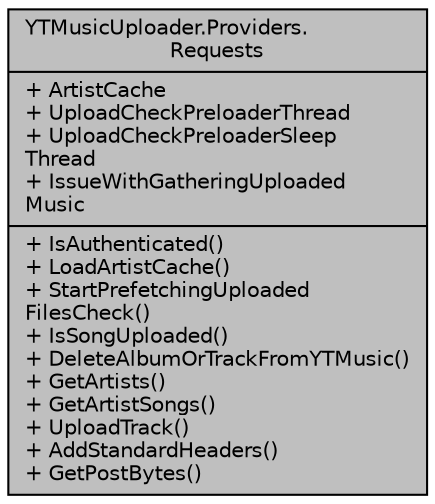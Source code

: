 digraph "YTMusicUploader.Providers.Requests"
{
 // LATEX_PDF_SIZE
  edge [fontname="Helvetica",fontsize="10",labelfontname="Helvetica",labelfontsize="10"];
  node [fontname="Helvetica",fontsize="10",shape=record];
  Node1 [label="{YTMusicUploader.Providers.\lRequests\n|+ ArtistCache\l+ UploadCheckPreloaderThread\l+ UploadCheckPreloaderSleep\lThread\l+ IssueWithGatheringUploaded\lMusic\l|+ IsAuthenticated()\l+ LoadArtistCache()\l+ StartPrefetchingUploaded\lFilesCheck()\l+ IsSongUploaded()\l+ DeleteAlbumOrTrackFromYTMusic()\l+ GetArtists()\l+ GetArtistSongs()\l+ UploadTrack()\l+ AddStandardHeaders()\l+ GetPostBytes()\l}",height=0.2,width=0.4,color="black", fillcolor="grey75", style="filled", fontcolor="black",tooltip="YouTube Music API Request Methods"];
}
